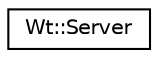 digraph "Graphical Class Hierarchy"
{
 // LATEX_PDF_SIZE
  edge [fontname="Helvetica",fontsize="10",labelfontname="Helvetica",labelfontsize="10"];
  node [fontname="Helvetica",fontsize="10",shape=record];
  rankdir="LR";
  Node0 [label="Wt::Server",height=0.2,width=0.4,color="black", fillcolor="white", style="filled",URL="$classWt_1_1Server.html",tooltip=" "];
}
